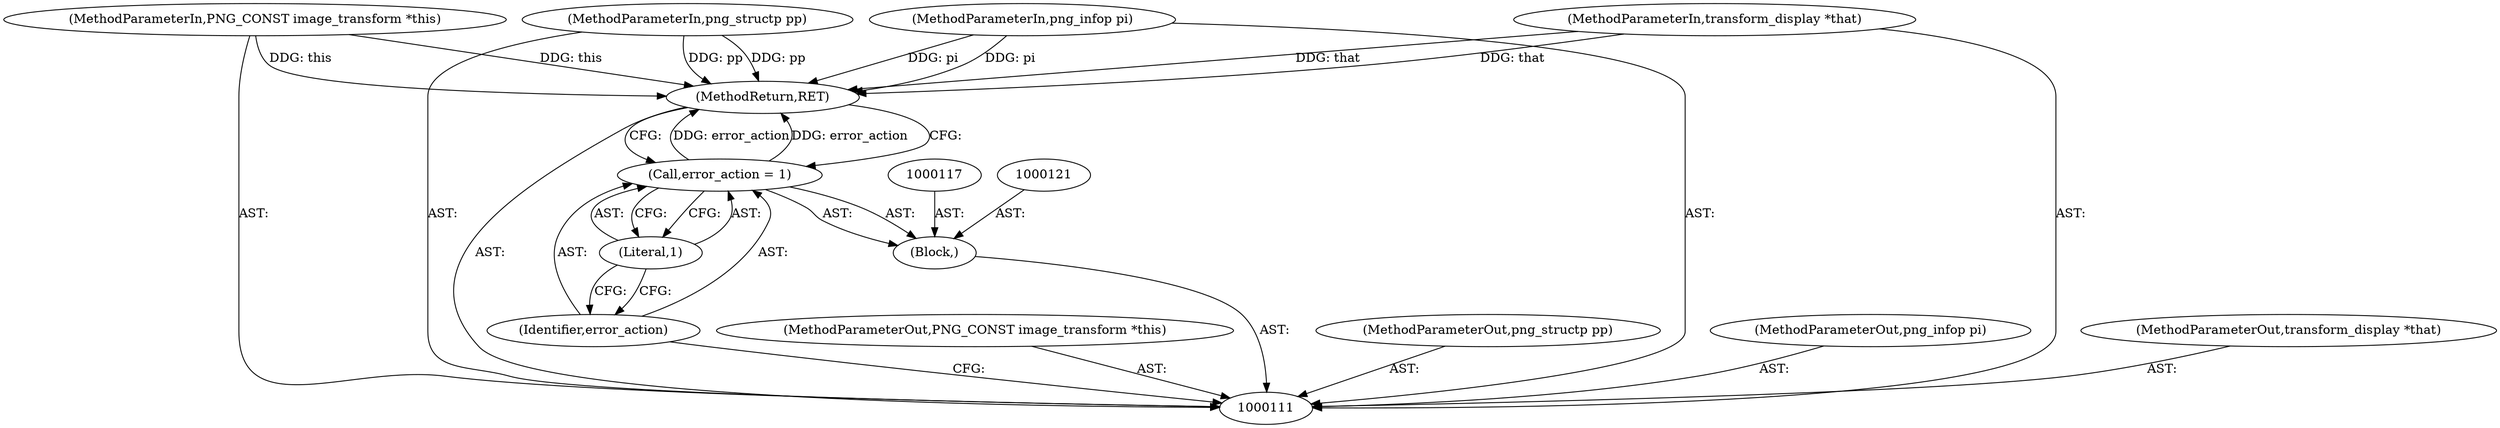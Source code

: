 digraph "1_Android_9d4853418ab2f754c2b63e091c29c5529b8b86ca_78" {
"1000122" [label="(MethodReturn,RET)"];
"1000112" [label="(MethodParameterIn,PNG_CONST image_transform *this)"];
"1000137" [label="(MethodParameterOut,PNG_CONST image_transform *this)"];
"1000114" [label="(MethodParameterIn,png_structp pp)"];
"1000139" [label="(MethodParameterOut,png_structp pp)"];
"1000115" [label="(MethodParameterIn,png_infop pi)"];
"1000140" [label="(MethodParameterOut,png_infop pi)"];
"1000113" [label="(MethodParameterIn,transform_display *that)"];
"1000138" [label="(MethodParameterOut,transform_display *that)"];
"1000116" [label="(Block,)"];
"1000118" [label="(Call,error_action = 1)"];
"1000119" [label="(Identifier,error_action)"];
"1000120" [label="(Literal,1)"];
"1000122" -> "1000111"  [label="AST: "];
"1000122" -> "1000118"  [label="CFG: "];
"1000114" -> "1000122"  [label="DDG: pp"];
"1000115" -> "1000122"  [label="DDG: pi"];
"1000112" -> "1000122"  [label="DDG: this"];
"1000113" -> "1000122"  [label="DDG: that"];
"1000118" -> "1000122"  [label="DDG: error_action"];
"1000112" -> "1000111"  [label="AST: "];
"1000112" -> "1000122"  [label="DDG: this"];
"1000137" -> "1000111"  [label="AST: "];
"1000114" -> "1000111"  [label="AST: "];
"1000114" -> "1000122"  [label="DDG: pp"];
"1000139" -> "1000111"  [label="AST: "];
"1000115" -> "1000111"  [label="AST: "];
"1000115" -> "1000122"  [label="DDG: pi"];
"1000140" -> "1000111"  [label="AST: "];
"1000113" -> "1000111"  [label="AST: "];
"1000113" -> "1000122"  [label="DDG: that"];
"1000138" -> "1000111"  [label="AST: "];
"1000116" -> "1000111"  [label="AST: "];
"1000117" -> "1000116"  [label="AST: "];
"1000118" -> "1000116"  [label="AST: "];
"1000121" -> "1000116"  [label="AST: "];
"1000118" -> "1000116"  [label="AST: "];
"1000118" -> "1000120"  [label="CFG: "];
"1000119" -> "1000118"  [label="AST: "];
"1000120" -> "1000118"  [label="AST: "];
"1000122" -> "1000118"  [label="CFG: "];
"1000118" -> "1000122"  [label="DDG: error_action"];
"1000119" -> "1000118"  [label="AST: "];
"1000119" -> "1000111"  [label="CFG: "];
"1000120" -> "1000119"  [label="CFG: "];
"1000120" -> "1000118"  [label="AST: "];
"1000120" -> "1000119"  [label="CFG: "];
"1000118" -> "1000120"  [label="CFG: "];
}

